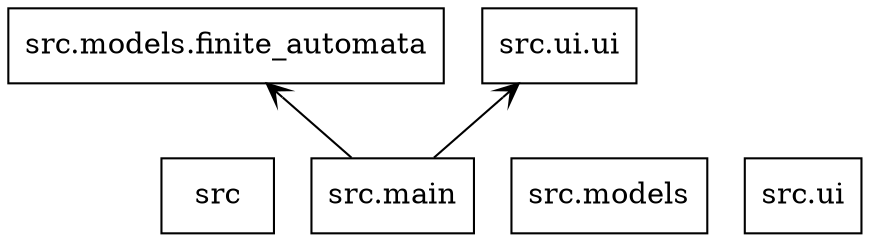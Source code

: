 digraph "packages" {
charset="utf-8"
rankdir=BT
"0" [label="src", shape="box"];
"1" [label="src.main", shape="box"];
"2" [label="src.models", shape="box"];
"3" [label="src.models.finite_automata", shape="box"];
"4" [label="src.ui", shape="box"];
"5" [label="src.ui.ui", shape="box"];
"1" -> "3" [arrowhead="open", arrowtail="none"];
"1" -> "5" [arrowhead="open", arrowtail="none"];
}

